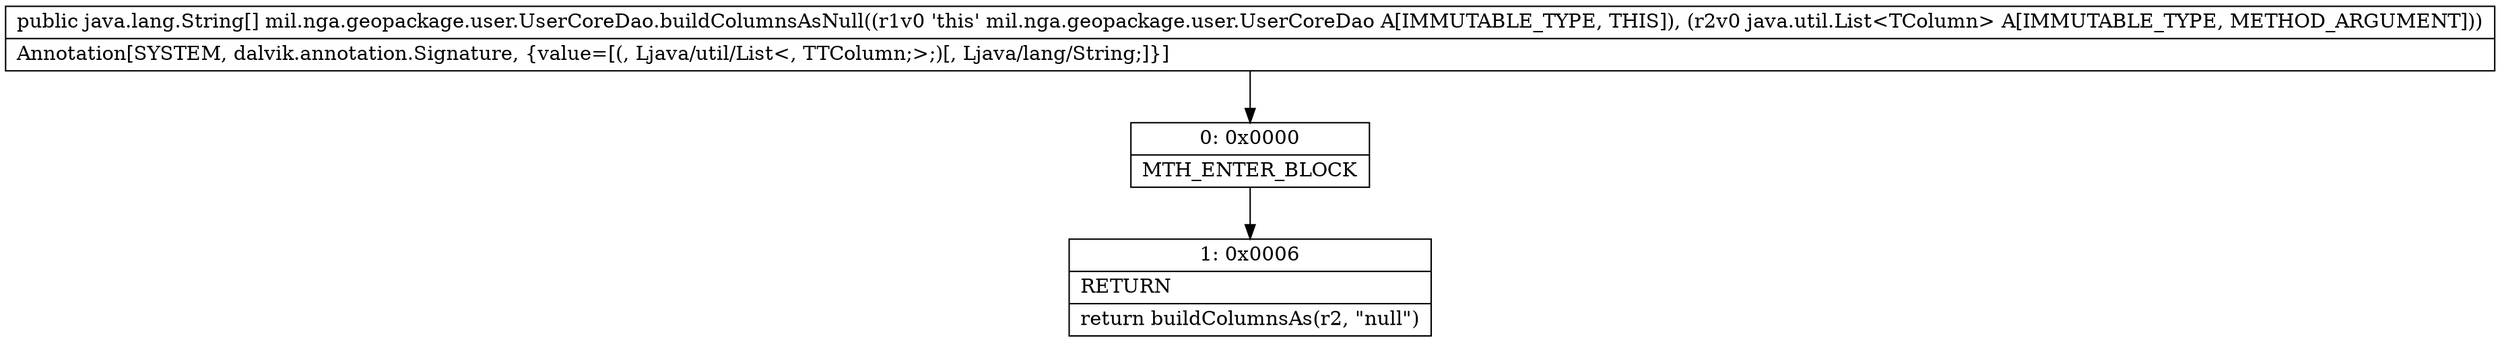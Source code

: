 digraph "CFG formil.nga.geopackage.user.UserCoreDao.buildColumnsAsNull(Ljava\/util\/List;)[Ljava\/lang\/String;" {
Node_0 [shape=record,label="{0\:\ 0x0000|MTH_ENTER_BLOCK\l}"];
Node_1 [shape=record,label="{1\:\ 0x0006|RETURN\l|return buildColumnsAs(r2, \"null\")\l}"];
MethodNode[shape=record,label="{public java.lang.String[] mil.nga.geopackage.user.UserCoreDao.buildColumnsAsNull((r1v0 'this' mil.nga.geopackage.user.UserCoreDao A[IMMUTABLE_TYPE, THIS]), (r2v0 java.util.List\<TColumn\> A[IMMUTABLE_TYPE, METHOD_ARGUMENT]))  | Annotation[SYSTEM, dalvik.annotation.Signature, \{value=[(, Ljava\/util\/List\<, TTColumn;\>;)[, Ljava\/lang\/String;]\}]\l}"];
MethodNode -> Node_0;
Node_0 -> Node_1;
}

